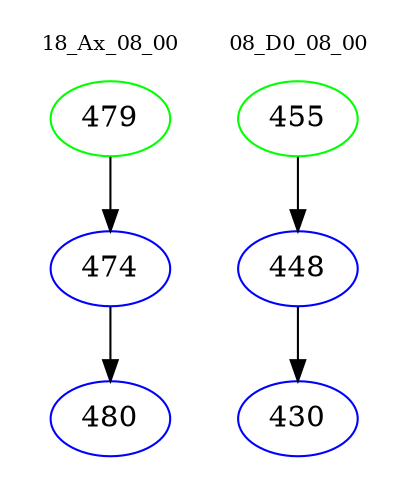 digraph{
subgraph cluster_0 {
color = white
label = "18_Ax_08_00";
fontsize=10;
T0_479 [label="479", color="green"]
T0_479 -> T0_474 [color="black"]
T0_474 [label="474", color="blue"]
T0_474 -> T0_480 [color="black"]
T0_480 [label="480", color="blue"]
}
subgraph cluster_1 {
color = white
label = "08_D0_08_00";
fontsize=10;
T1_455 [label="455", color="green"]
T1_455 -> T1_448 [color="black"]
T1_448 [label="448", color="blue"]
T1_448 -> T1_430 [color="black"]
T1_430 [label="430", color="blue"]
}
}
